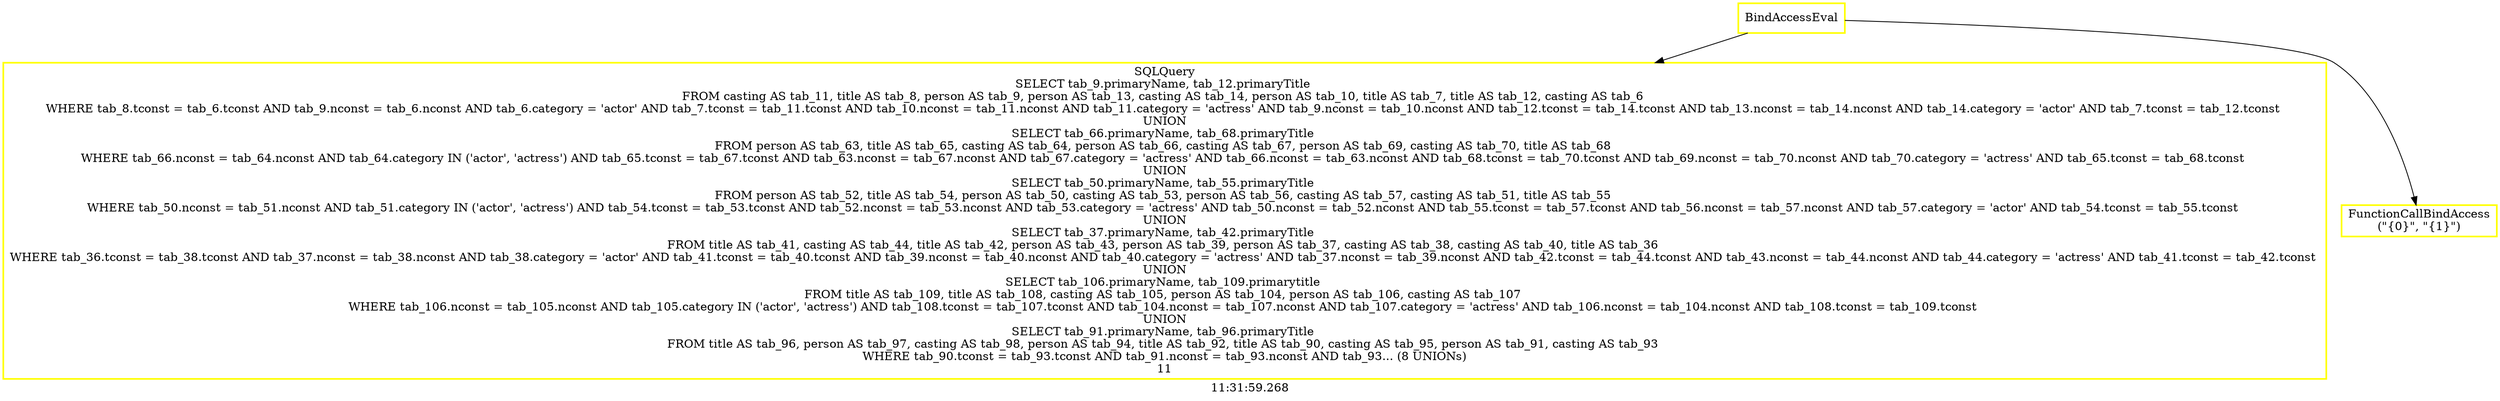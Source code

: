 digraph  g{ graph[label = "11:31:59.268"]
node [shape=rectangle, color=black, fontcolor=black, style=bold] edge [color=black] 0 [label="BindAccessEval", color = yellow] ; 
1 [label="SQLQuery
SELECT tab_9.primaryName, tab_12.primaryTitle 
FROM casting AS tab_11, title AS tab_8, person AS tab_9, person AS tab_13, casting AS tab_14, person AS tab_10, title AS tab_7, title AS tab_12, casting AS tab_6 
WHERE tab_8.tconst = tab_6.tconst AND tab_9.nconst = tab_6.nconst AND tab_6.category = 'actor' AND tab_7.tconst = tab_11.tconst AND tab_10.nconst = tab_11.nconst AND tab_11.category = 'actress' AND tab_9.nconst = tab_10.nconst AND tab_12.tconst = tab_14.tconst AND tab_13.nconst = tab_14.nconst AND tab_14.category = 'actor' AND tab_7.tconst = tab_12.tconst 
UNION
SELECT tab_66.primaryName, tab_68.primaryTitle 
FROM person AS tab_63, title AS tab_65, casting AS tab_64, person AS tab_66, casting AS tab_67, person AS tab_69, casting AS tab_70, title AS tab_68 
WHERE tab_66.nconst = tab_64.nconst AND tab_64.category IN ('actor', 'actress') AND tab_65.tconst = tab_67.tconst AND tab_63.nconst = tab_67.nconst AND tab_67.category = 'actress' AND tab_66.nconst = tab_63.nconst AND tab_68.tconst = tab_70.tconst AND tab_69.nconst = tab_70.nconst AND tab_70.category = 'actress' AND tab_65.tconst = tab_68.tconst 
UNION
SELECT tab_50.primaryName, tab_55.primaryTitle 
FROM person AS tab_52, title AS tab_54, person AS tab_50, casting AS tab_53, person AS tab_56, casting AS tab_57, casting AS tab_51, title AS tab_55 
WHERE tab_50.nconst = tab_51.nconst AND tab_51.category IN ('actor', 'actress') AND tab_54.tconst = tab_53.tconst AND tab_52.nconst = tab_53.nconst AND tab_53.category = 'actress' AND tab_50.nconst = tab_52.nconst AND tab_55.tconst = tab_57.tconst AND tab_56.nconst = tab_57.nconst AND tab_57.category = 'actor' AND tab_54.tconst = tab_55.tconst 
UNION
SELECT tab_37.primaryName, tab_42.primaryTitle 
FROM title AS tab_41, casting AS tab_44, title AS tab_42, person AS tab_43, person AS tab_39, person AS tab_37, casting AS tab_38, casting AS tab_40, title AS tab_36 
WHERE tab_36.tconst = tab_38.tconst AND tab_37.nconst = tab_38.nconst AND tab_38.category = 'actor' AND tab_41.tconst = tab_40.tconst AND tab_39.nconst = tab_40.nconst AND tab_40.category = 'actress' AND tab_37.nconst = tab_39.nconst AND tab_42.tconst = tab_44.tconst AND tab_43.nconst = tab_44.nconst AND tab_44.category = 'actress' AND tab_41.tconst = tab_42.tconst 
UNION
SELECT tab_106.primaryName, tab_109.primarytitle 
FROM title AS tab_109, title AS tab_108, casting AS tab_105, person AS tab_104, person AS tab_106, casting AS tab_107 
WHERE tab_106.nconst = tab_105.nconst AND tab_105.category IN ('actor', 'actress') AND tab_108.tconst = tab_107.tconst AND tab_104.nconst = tab_107.nconst AND tab_107.category = 'actress' AND tab_106.nconst = tab_104.nconst AND tab_108.tconst = tab_109.tconst 
UNION
SELECT tab_91.primaryName, tab_96.primaryTitle 
FROM title AS tab_96, person AS tab_97, casting AS tab_98, person AS tab_94, title AS tab_92, title AS tab_90, casting AS tab_95, person AS tab_91, casting AS tab_93 
WHERE tab_90.tconst = tab_93.tconst AND tab_91.nconst = tab_93.nconst AND tab_93... (8 UNIONs)
11", color = yellow] ; 
0 -> 1 ; 
2 [label="FunctionCallBindAccess
(\"{0}\", \"{1}\")", color = yellow] ; 
0 -> 2 ; 
}


